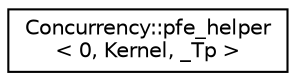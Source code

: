 digraph "Graphical Class Hierarchy"
{
  edge [fontname="Helvetica",fontsize="10",labelfontname="Helvetica",labelfontsize="10"];
  node [fontname="Helvetica",fontsize="10",shape=record];
  rankdir="LR";
  Node1 [label="Concurrency::pfe_helper\l\< 0, Kernel, _Tp \>",height=0.2,width=0.4,color="black", fillcolor="white", style="filled",URL="$structConcurrency_1_1pfe__helper_3_010_00_01Kernel_00_01__Tp_01_4.html"];
}
